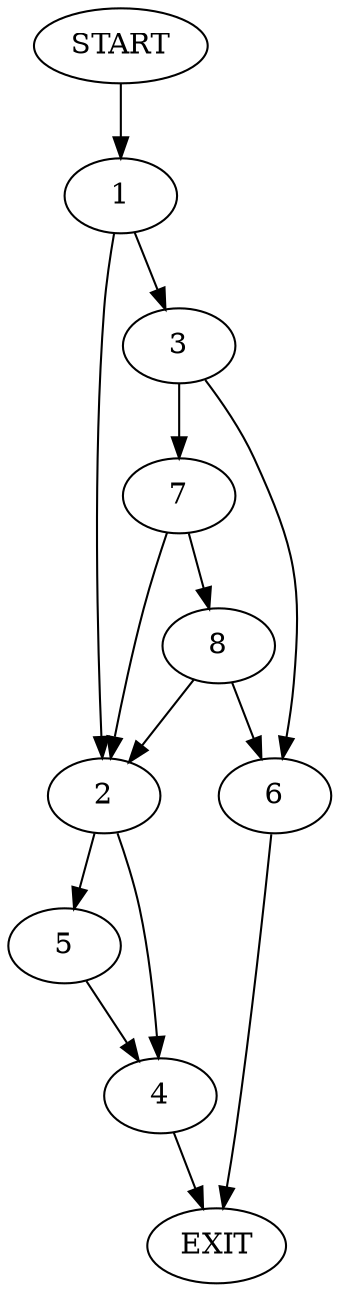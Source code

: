 digraph {
0 [label="START"]
9 [label="EXIT"]
0 -> 1
1 -> 2
1 -> 3
2 -> 4
2 -> 5
3 -> 6
3 -> 7
7 -> 2
7 -> 8
6 -> 9
8 -> 2
8 -> 6
4 -> 9
5 -> 4
}
